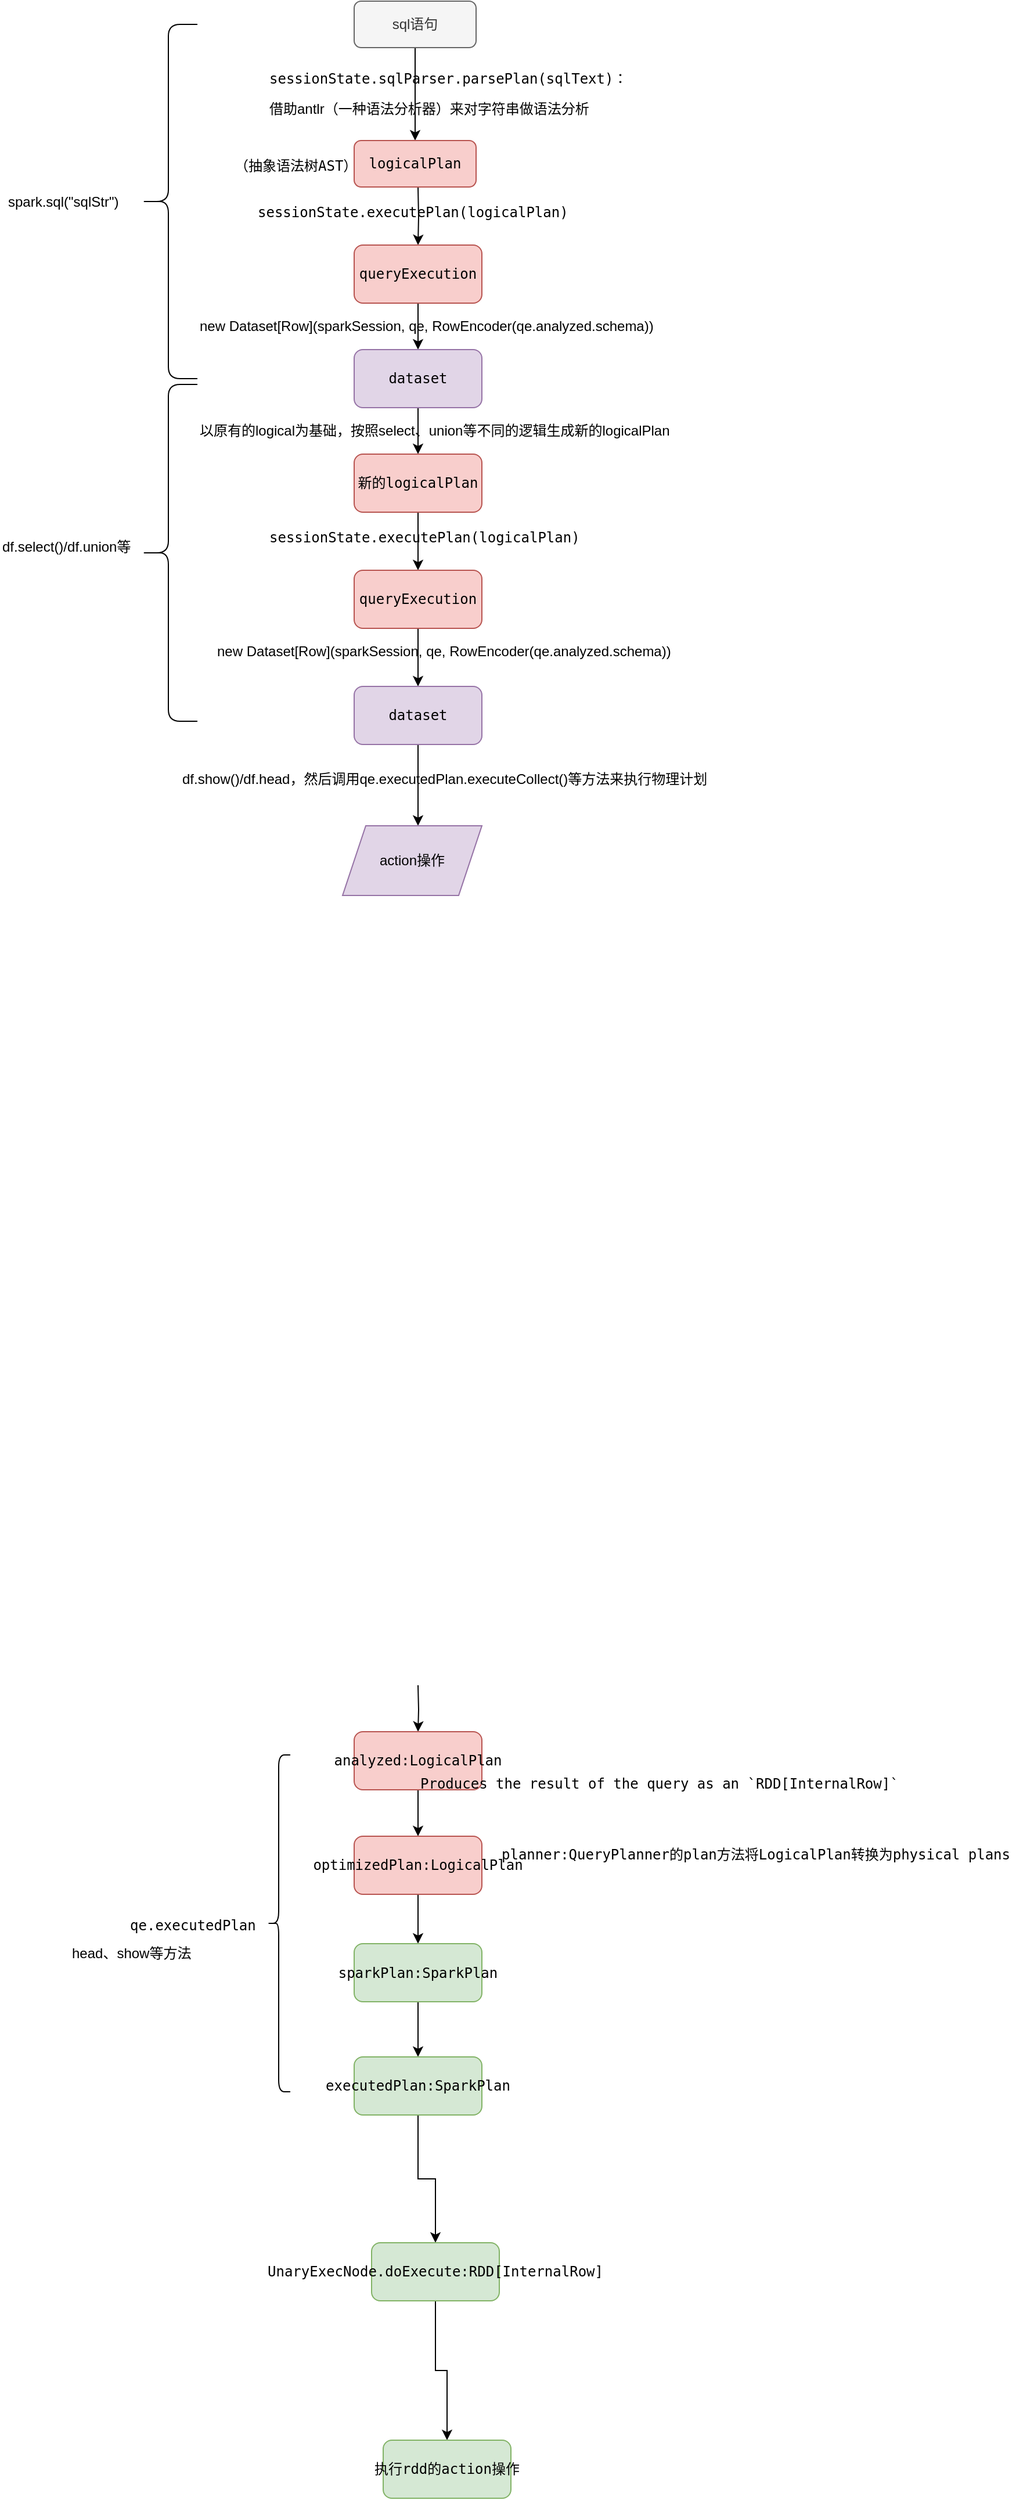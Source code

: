 <mxfile version="13.6.5" type="github">
  <diagram id="dt9gVWyhlOoFSgmwXe27" name="Page-1">
    <mxGraphModel dx="2013" dy="707" grid="1" gridSize="10" guides="1" tooltips="1" connect="1" arrows="1" fold="1" page="1" pageScale="1" pageWidth="827" pageHeight="1169" math="0" shadow="0">
      <root>
        <mxCell id="0" />
        <mxCell id="1" parent="0" />
        <mxCell id="-dyHjd3bptGtPjj9Zdof-26" style="edgeStyle=orthogonalEdgeStyle;rounded=0;orthogonalLoop=1;jettySize=auto;html=1;exitX=0.5;exitY=1;exitDx=0;exitDy=0;" parent="1" source="-dyHjd3bptGtPjj9Zdof-1" target="-dyHjd3bptGtPjj9Zdof-7" edge="1">
          <mxGeometry relative="1" as="geometry" />
        </mxCell>
        <mxCell id="-dyHjd3bptGtPjj9Zdof-1" value="sql语句" style="rounded=1;whiteSpace=wrap;html=1;fillColor=#f5f5f5;strokeColor=#666666;fontColor=#333333;" parent="1" vertex="1">
          <mxGeometry x="205" y="90" width="105" height="40" as="geometry" />
        </mxCell>
        <mxCell id="-dyHjd3bptGtPjj9Zdof-20" value="" style="edgeStyle=orthogonalEdgeStyle;rounded=0;orthogonalLoop=1;jettySize=auto;html=1;" parent="1" target="-dyHjd3bptGtPjj9Zdof-19" edge="1">
          <mxGeometry relative="1" as="geometry">
            <mxPoint x="260" y="250" as="sourcePoint" />
          </mxGeometry>
        </mxCell>
        <mxCell id="-dyHjd3bptGtPjj9Zdof-7" value="&lt;pre&gt;logicalPlan&lt;/pre&gt;" style="rounded=1;whiteSpace=wrap;html=1;fillColor=#f8cecc;strokeColor=#b85450;" parent="1" vertex="1">
          <mxGeometry x="205" y="210" width="105" height="40" as="geometry" />
        </mxCell>
        <mxCell id="-dyHjd3bptGtPjj9Zdof-24" value="" style="edgeStyle=orthogonalEdgeStyle;rounded=0;orthogonalLoop=1;jettySize=auto;html=1;" parent="1" source="-dyHjd3bptGtPjj9Zdof-19" target="-dyHjd3bptGtPjj9Zdof-23" edge="1">
          <mxGeometry relative="1" as="geometry" />
        </mxCell>
        <mxCell id="-dyHjd3bptGtPjj9Zdof-19" value="&lt;pre&gt;&lt;pre&gt;queryExecution&lt;/pre&gt;&lt;/pre&gt;" style="rounded=1;whiteSpace=wrap;html=1;fillColor=#f8cecc;strokeColor=#b85450;" parent="1" vertex="1">
          <mxGeometry x="205" y="300" width="110" height="50" as="geometry" />
        </mxCell>
        <mxCell id="d70ykFKuIf1G3HS4-Ldp-2" value="" style="edgeStyle=orthogonalEdgeStyle;rounded=0;orthogonalLoop=1;jettySize=auto;html=1;" edge="1" parent="1" source="-dyHjd3bptGtPjj9Zdof-23" target="d70ykFKuIf1G3HS4-Ldp-1">
          <mxGeometry relative="1" as="geometry" />
        </mxCell>
        <mxCell id="-dyHjd3bptGtPjj9Zdof-23" value="&lt;pre&gt;&lt;pre&gt;dataset&lt;/pre&gt;&lt;/pre&gt;" style="rounded=1;whiteSpace=wrap;html=1;fillColor=#e1d5e7;strokeColor=#9673a6;" parent="1" vertex="1">
          <mxGeometry x="205" y="390" width="110" height="50" as="geometry" />
        </mxCell>
        <mxCell id="pKj4gWHQKjA0kMIVy3WO-13" value="" style="edgeStyle=orthogonalEdgeStyle;rounded=0;orthogonalLoop=1;jettySize=auto;html=1;" parent="1" target="pKj4gWHQKjA0kMIVy3WO-12" edge="1">
          <mxGeometry relative="1" as="geometry">
            <mxPoint x="260" y="1540" as="sourcePoint" />
          </mxGeometry>
        </mxCell>
        <mxCell id="pKj4gWHQKjA0kMIVy3WO-16" value="" style="edgeStyle=orthogonalEdgeStyle;rounded=0;orthogonalLoop=1;jettySize=auto;html=1;" parent="1" source="pKj4gWHQKjA0kMIVy3WO-12" target="pKj4gWHQKjA0kMIVy3WO-15" edge="1">
          <mxGeometry relative="1" as="geometry" />
        </mxCell>
        <mxCell id="pKj4gWHQKjA0kMIVy3WO-12" value="&lt;pre&gt;&lt;pre&gt;&lt;pre&gt;&lt;span&gt;analyzed:&lt;/span&gt;LogicalPlan&lt;/pre&gt;&lt;/pre&gt;&lt;/pre&gt;" style="rounded=1;whiteSpace=wrap;html=1;fillColor=#f8cecc;strokeColor=#b85450;" parent="1" vertex="1">
          <mxGeometry x="205" y="1580" width="110" height="50" as="geometry" />
        </mxCell>
        <mxCell id="axlH73A9_Z8-cDt6JRsq-2" value="" style="edgeStyle=orthogonalEdgeStyle;rounded=0;orthogonalLoop=1;jettySize=auto;html=1;" parent="1" source="pKj4gWHQKjA0kMIVy3WO-15" target="axlH73A9_Z8-cDt6JRsq-1" edge="1">
          <mxGeometry relative="1" as="geometry" />
        </mxCell>
        <mxCell id="pKj4gWHQKjA0kMIVy3WO-15" value="&lt;pre&gt;&lt;pre&gt;&lt;pre&gt;&lt;pre&gt;&lt;pre&gt;&lt;span&gt;optimizedPlan:&lt;/span&gt;LogicalPlan&lt;/pre&gt;&lt;/pre&gt;&lt;/pre&gt;&lt;/pre&gt;&lt;/pre&gt;" style="rounded=1;whiteSpace=wrap;html=1;fillColor=#f8cecc;strokeColor=#b85450;" parent="1" vertex="1">
          <mxGeometry x="205" y="1670" width="110" height="50" as="geometry" />
        </mxCell>
        <mxCell id="axlH73A9_Z8-cDt6JRsq-4" style="edgeStyle=orthogonalEdgeStyle;rounded=0;orthogonalLoop=1;jettySize=auto;html=1;exitX=0.5;exitY=1;exitDx=0;exitDy=0;" parent="1" source="axlH73A9_Z8-cDt6JRsq-1" target="pKj4gWHQKjA0kMIVy3WO-17" edge="1">
          <mxGeometry relative="1" as="geometry" />
        </mxCell>
        <mxCell id="axlH73A9_Z8-cDt6JRsq-1" value="&lt;pre&gt;&lt;pre&gt;&lt;pre&gt;&lt;pre&gt;&lt;pre&gt;&lt;span&gt;sparkPlan:&lt;/span&gt;SparkPlan&lt;/pre&gt;&lt;/pre&gt;&lt;/pre&gt;&lt;/pre&gt;&lt;/pre&gt;" style="rounded=1;whiteSpace=wrap;html=1;fillColor=#d5e8d4;strokeColor=#82b366;" parent="1" vertex="1">
          <mxGeometry x="205" y="1762.5" width="110" height="50" as="geometry" />
        </mxCell>
        <mxCell id="axlH73A9_Z8-cDt6JRsq-10" style="edgeStyle=orthogonalEdgeStyle;rounded=0;orthogonalLoop=1;jettySize=auto;html=1;exitX=0.5;exitY=1;exitDx=0;exitDy=0;entryX=0.5;entryY=0;entryDx=0;entryDy=0;" parent="1" source="pKj4gWHQKjA0kMIVy3WO-17" target="axlH73A9_Z8-cDt6JRsq-7" edge="1">
          <mxGeometry relative="1" as="geometry" />
        </mxCell>
        <mxCell id="pKj4gWHQKjA0kMIVy3WO-17" value="&lt;pre&gt;&lt;pre&gt;&lt;pre&gt;&lt;pre&gt;&lt;pre&gt;executedPlan&lt;span&gt;:&lt;/span&gt;SparkPlan&lt;/pre&gt;&lt;/pre&gt;&lt;/pre&gt;&lt;/pre&gt;&lt;/pre&gt;" style="rounded=1;whiteSpace=wrap;html=1;fillColor=#d5e8d4;strokeColor=#82b366;" parent="1" vertex="1">
          <mxGeometry x="205" y="1860" width="110" height="50" as="geometry" />
        </mxCell>
        <mxCell id="-dyHjd3bptGtPjj9Zdof-10" value="&lt;pre&gt;&lt;span&gt;sessionState&lt;/span&gt;.sqlParser.parsePlan(sqlText)：&lt;/pre&gt;借助antlr（一种语法分析器）来对字符串做语法分析" style="text;html=1;resizable=0;points=[];autosize=1;align=left;verticalAlign=top;spacingTop=-4;" parent="1" vertex="1">
          <mxGeometry x="130" y="135" width="320" height="50" as="geometry" />
        </mxCell>
        <mxCell id="-dyHjd3bptGtPjj9Zdof-21" value="&lt;pre&gt;&lt;span&gt;sessionState&lt;/span&gt;.executePlan(logicalPlan)&lt;/pre&gt;" style="text;html=1;resizable=0;points=[];autosize=1;align=left;verticalAlign=top;spacingTop=-4;" parent="1" vertex="1">
          <mxGeometry x="120" y="250" width="280" height="40" as="geometry" />
        </mxCell>
        <mxCell id="-dyHjd3bptGtPjj9Zdof-25" value="new Dataset[Row](sparkSession, qe, RowEncoder(qe.analyzed.schema))" style="text;html=1;resizable=0;points=[];autosize=1;align=left;verticalAlign=top;spacingTop=-4;" parent="1" vertex="1">
          <mxGeometry x="70" y="360" width="410" height="20" as="geometry" />
        </mxCell>
        <mxCell id="pKj4gWHQKjA0kMIVy3WO-6" value="&lt;pre&gt;（抽象语法树AST）&lt;/pre&gt;" style="text;html=1;resizable=0;points=[];autosize=1;align=left;verticalAlign=top;spacingTop=-4;" parent="1" vertex="1">
          <mxGeometry x="100" y="210" width="120" height="40" as="geometry" />
        </mxCell>
        <mxCell id="pKj4gWHQKjA0kMIVy3WO-11" value="df.select()/df.union等" style="text;html=1;resizable=0;points=[];autosize=1;align=left;verticalAlign=top;spacingTop=-4;" parent="1" vertex="1">
          <mxGeometry x="-100" y="550" width="130" height="20" as="geometry" />
        </mxCell>
        <mxCell id="axlH73A9_Z8-cDt6JRsq-3" value="&lt;pre&gt;planner:QueryPlanner的plan方法将LogicalPlan转换为physical plans&lt;/pre&gt;" style="text;html=1;resizable=0;points=[];autosize=1;align=left;verticalAlign=top;spacingTop=-4;" parent="1" vertex="1">
          <mxGeometry x="330" y="1663.5" width="450" height="40" as="geometry" />
        </mxCell>
        <mxCell id="axlH73A9_Z8-cDt6JRsq-5" value="" style="shape=curlyBracket;whiteSpace=wrap;html=1;rounded=1;" parent="1" vertex="1">
          <mxGeometry x="130" y="1600" width="20" height="290" as="geometry" />
        </mxCell>
        <mxCell id="axlH73A9_Z8-cDt6JRsq-6" value="&lt;pre&gt;qe.&lt;span&gt;executedPlan&lt;/span&gt;&lt;/pre&gt;" style="text;html=1;resizable=0;points=[];autosize=1;align=left;verticalAlign=top;spacingTop=-4;" parent="1" vertex="1">
          <mxGeometry x="10" y="1725" width="120" height="40" as="geometry" />
        </mxCell>
        <mxCell id="axlH73A9_Z8-cDt6JRsq-9" value="" style="edgeStyle=orthogonalEdgeStyle;rounded=0;orthogonalLoop=1;jettySize=auto;html=1;" parent="1" source="axlH73A9_Z8-cDt6JRsq-7" target="axlH73A9_Z8-cDt6JRsq-8" edge="1">
          <mxGeometry relative="1" as="geometry" />
        </mxCell>
        <mxCell id="axlH73A9_Z8-cDt6JRsq-7" value="&lt;pre&gt;&lt;pre&gt;&lt;pre&gt;&lt;pre&gt;&lt;pre&gt;&lt;pre&gt;UnaryExecNode.&lt;span&gt;doExecute:&lt;/span&gt;RDD[InternalRow]&lt;/pre&gt;&lt;/pre&gt;&lt;/pre&gt;&lt;/pre&gt;&lt;/pre&gt;&lt;/pre&gt;" style="rounded=1;whiteSpace=wrap;html=1;fillColor=#d5e8d4;strokeColor=#82b366;" parent="1" vertex="1">
          <mxGeometry x="220" y="2020" width="110" height="50" as="geometry" />
        </mxCell>
        <mxCell id="axlH73A9_Z8-cDt6JRsq-8" value="&lt;pre&gt;&lt;pre&gt;&lt;pre&gt;&lt;pre&gt;&lt;pre&gt;执行rdd的action操作&lt;/pre&gt;&lt;/pre&gt;&lt;/pre&gt;&lt;/pre&gt;&lt;/pre&gt;" style="rounded=1;whiteSpace=wrap;html=1;fillColor=#d5e8d4;strokeColor=#82b366;" parent="1" vertex="1">
          <mxGeometry x="230" y="2190" width="110" height="50" as="geometry" />
        </mxCell>
        <mxCell id="axlH73A9_Z8-cDt6JRsq-11" value="&lt;pre&gt;&lt;span&gt;Produces the result of the query as an &lt;/span&gt;&lt;span&gt;`&lt;/span&gt;&lt;span&gt;RDD[InternalRow]&lt;/span&gt;&lt;span&gt;`&lt;/span&gt;&lt;/pre&gt;" style="text;html=1;resizable=0;points=[];autosize=1;align=left;verticalAlign=top;spacingTop=-4;" parent="1" vertex="1">
          <mxGeometry x="260" y="1602.5" width="430" height="40" as="geometry" />
        </mxCell>
        <mxCell id="axlH73A9_Z8-cDt6JRsq-14" value="head、show等方法" style="text;html=1;resizable=0;points=[];autosize=1;align=left;verticalAlign=top;spacingTop=-4;" parent="1" vertex="1">
          <mxGeometry x="-40" y="1761" width="120" height="20" as="geometry" />
        </mxCell>
        <mxCell id="d70ykFKuIf1G3HS4-Ldp-10" value="" style="edgeStyle=orthogonalEdgeStyle;rounded=0;orthogonalLoop=1;jettySize=auto;html=1;" edge="1" parent="1" source="d70ykFKuIf1G3HS4-Ldp-1" target="d70ykFKuIf1G3HS4-Ldp-6">
          <mxGeometry relative="1" as="geometry" />
        </mxCell>
        <mxCell id="d70ykFKuIf1G3HS4-Ldp-1" value="&lt;pre&gt;&lt;pre&gt;新的logicalPlan&lt;/pre&gt;&lt;/pre&gt;" style="rounded=1;whiteSpace=wrap;html=1;fillColor=#f8cecc;strokeColor=#b85450;" vertex="1" parent="1">
          <mxGeometry x="205" y="480" width="110" height="50" as="geometry" />
        </mxCell>
        <mxCell id="d70ykFKuIf1G3HS4-Ldp-3" value="以原有的logical为基础，按照select、union等不同的逻辑生成新的logicalPlan" style="text;html=1;resizable=0;points=[];autosize=1;align=left;verticalAlign=top;spacingTop=-4;" vertex="1" parent="1">
          <mxGeometry x="70" y="450" width="420" height="20" as="geometry" />
        </mxCell>
        <mxCell id="d70ykFKuIf1G3HS4-Ldp-5" value="" style="edgeStyle=orthogonalEdgeStyle;rounded=0;orthogonalLoop=1;jettySize=auto;html=1;" edge="1" parent="1" source="d70ykFKuIf1G3HS4-Ldp-6" target="d70ykFKuIf1G3HS4-Ldp-7">
          <mxGeometry relative="1" as="geometry" />
        </mxCell>
        <mxCell id="d70ykFKuIf1G3HS4-Ldp-6" value="&lt;pre&gt;&lt;pre&gt;queryExecution&lt;/pre&gt;&lt;/pre&gt;" style="rounded=1;whiteSpace=wrap;html=1;fillColor=#f8cecc;strokeColor=#b85450;" vertex="1" parent="1">
          <mxGeometry x="205" y="580" width="110" height="50" as="geometry" />
        </mxCell>
        <mxCell id="d70ykFKuIf1G3HS4-Ldp-18" value="" style="edgeStyle=orthogonalEdgeStyle;rounded=0;orthogonalLoop=1;jettySize=auto;html=1;" edge="1" parent="1" source="d70ykFKuIf1G3HS4-Ldp-7">
          <mxGeometry relative="1" as="geometry">
            <mxPoint x="260" y="800" as="targetPoint" />
          </mxGeometry>
        </mxCell>
        <mxCell id="d70ykFKuIf1G3HS4-Ldp-7" value="&lt;pre&gt;&lt;pre&gt;dataset&lt;/pre&gt;&lt;/pre&gt;" style="rounded=1;whiteSpace=wrap;html=1;fillColor=#e1d5e7;strokeColor=#9673a6;" vertex="1" parent="1">
          <mxGeometry x="205" y="680" width="110" height="50" as="geometry" />
        </mxCell>
        <mxCell id="d70ykFKuIf1G3HS4-Ldp-8" value="&lt;pre&gt;&lt;span&gt;sessionState&lt;/span&gt;.executePlan(logicalPlan)&lt;/pre&gt;" style="text;html=1;resizable=0;points=[];autosize=1;align=left;verticalAlign=top;spacingTop=-4;" vertex="1" parent="1">
          <mxGeometry x="130" y="530" width="280" height="40" as="geometry" />
        </mxCell>
        <mxCell id="d70ykFKuIf1G3HS4-Ldp-9" value="new Dataset[Row](sparkSession, qe, RowEncoder(qe.analyzed.schema))" style="text;html=1;resizable=0;points=[];autosize=1;align=left;verticalAlign=top;spacingTop=-4;" vertex="1" parent="1">
          <mxGeometry x="85" y="640" width="410" height="20" as="geometry" />
        </mxCell>
        <mxCell id="d70ykFKuIf1G3HS4-Ldp-11" value="" style="shape=curlyBracket;whiteSpace=wrap;html=1;rounded=1;" vertex="1" parent="1">
          <mxGeometry x="20" y="420" width="50" height="290" as="geometry" />
        </mxCell>
        <mxCell id="d70ykFKuIf1G3HS4-Ldp-12" value="" style="shape=curlyBracket;whiteSpace=wrap;html=1;rounded=1;" vertex="1" parent="1">
          <mxGeometry x="20" y="110" width="50" height="305" as="geometry" />
        </mxCell>
        <mxCell id="d70ykFKuIf1G3HS4-Ldp-15" value="spark.sql(&quot;sqlStr&quot;)" style="text;html=1;resizable=0;points=[];autosize=1;align=left;verticalAlign=top;spacingTop=-4;" vertex="1" parent="1">
          <mxGeometry x="-95" y="252.5" width="110" height="20" as="geometry" />
        </mxCell>
        <mxCell id="d70ykFKuIf1G3HS4-Ldp-23" value="df.show()/df.head，然后调用qe.executedPlan.executeCollect()等方法来执行物理计划" style="text;html=1;resizable=0;points=[];autosize=1;align=left;verticalAlign=top;spacingTop=-4;" vertex="1" parent="1">
          <mxGeometry x="55" y="750" width="470" height="20" as="geometry" />
        </mxCell>
        <mxCell id="d70ykFKuIf1G3HS4-Ldp-24" value="action操作" style="shape=parallelogram;perimeter=parallelogramPerimeter;whiteSpace=wrap;html=1;fixedSize=1;fillColor=#e1d5e7;strokeColor=#9673a6;" vertex="1" parent="1">
          <mxGeometry x="195" y="800" width="120" height="60" as="geometry" />
        </mxCell>
      </root>
    </mxGraphModel>
  </diagram>
</mxfile>
